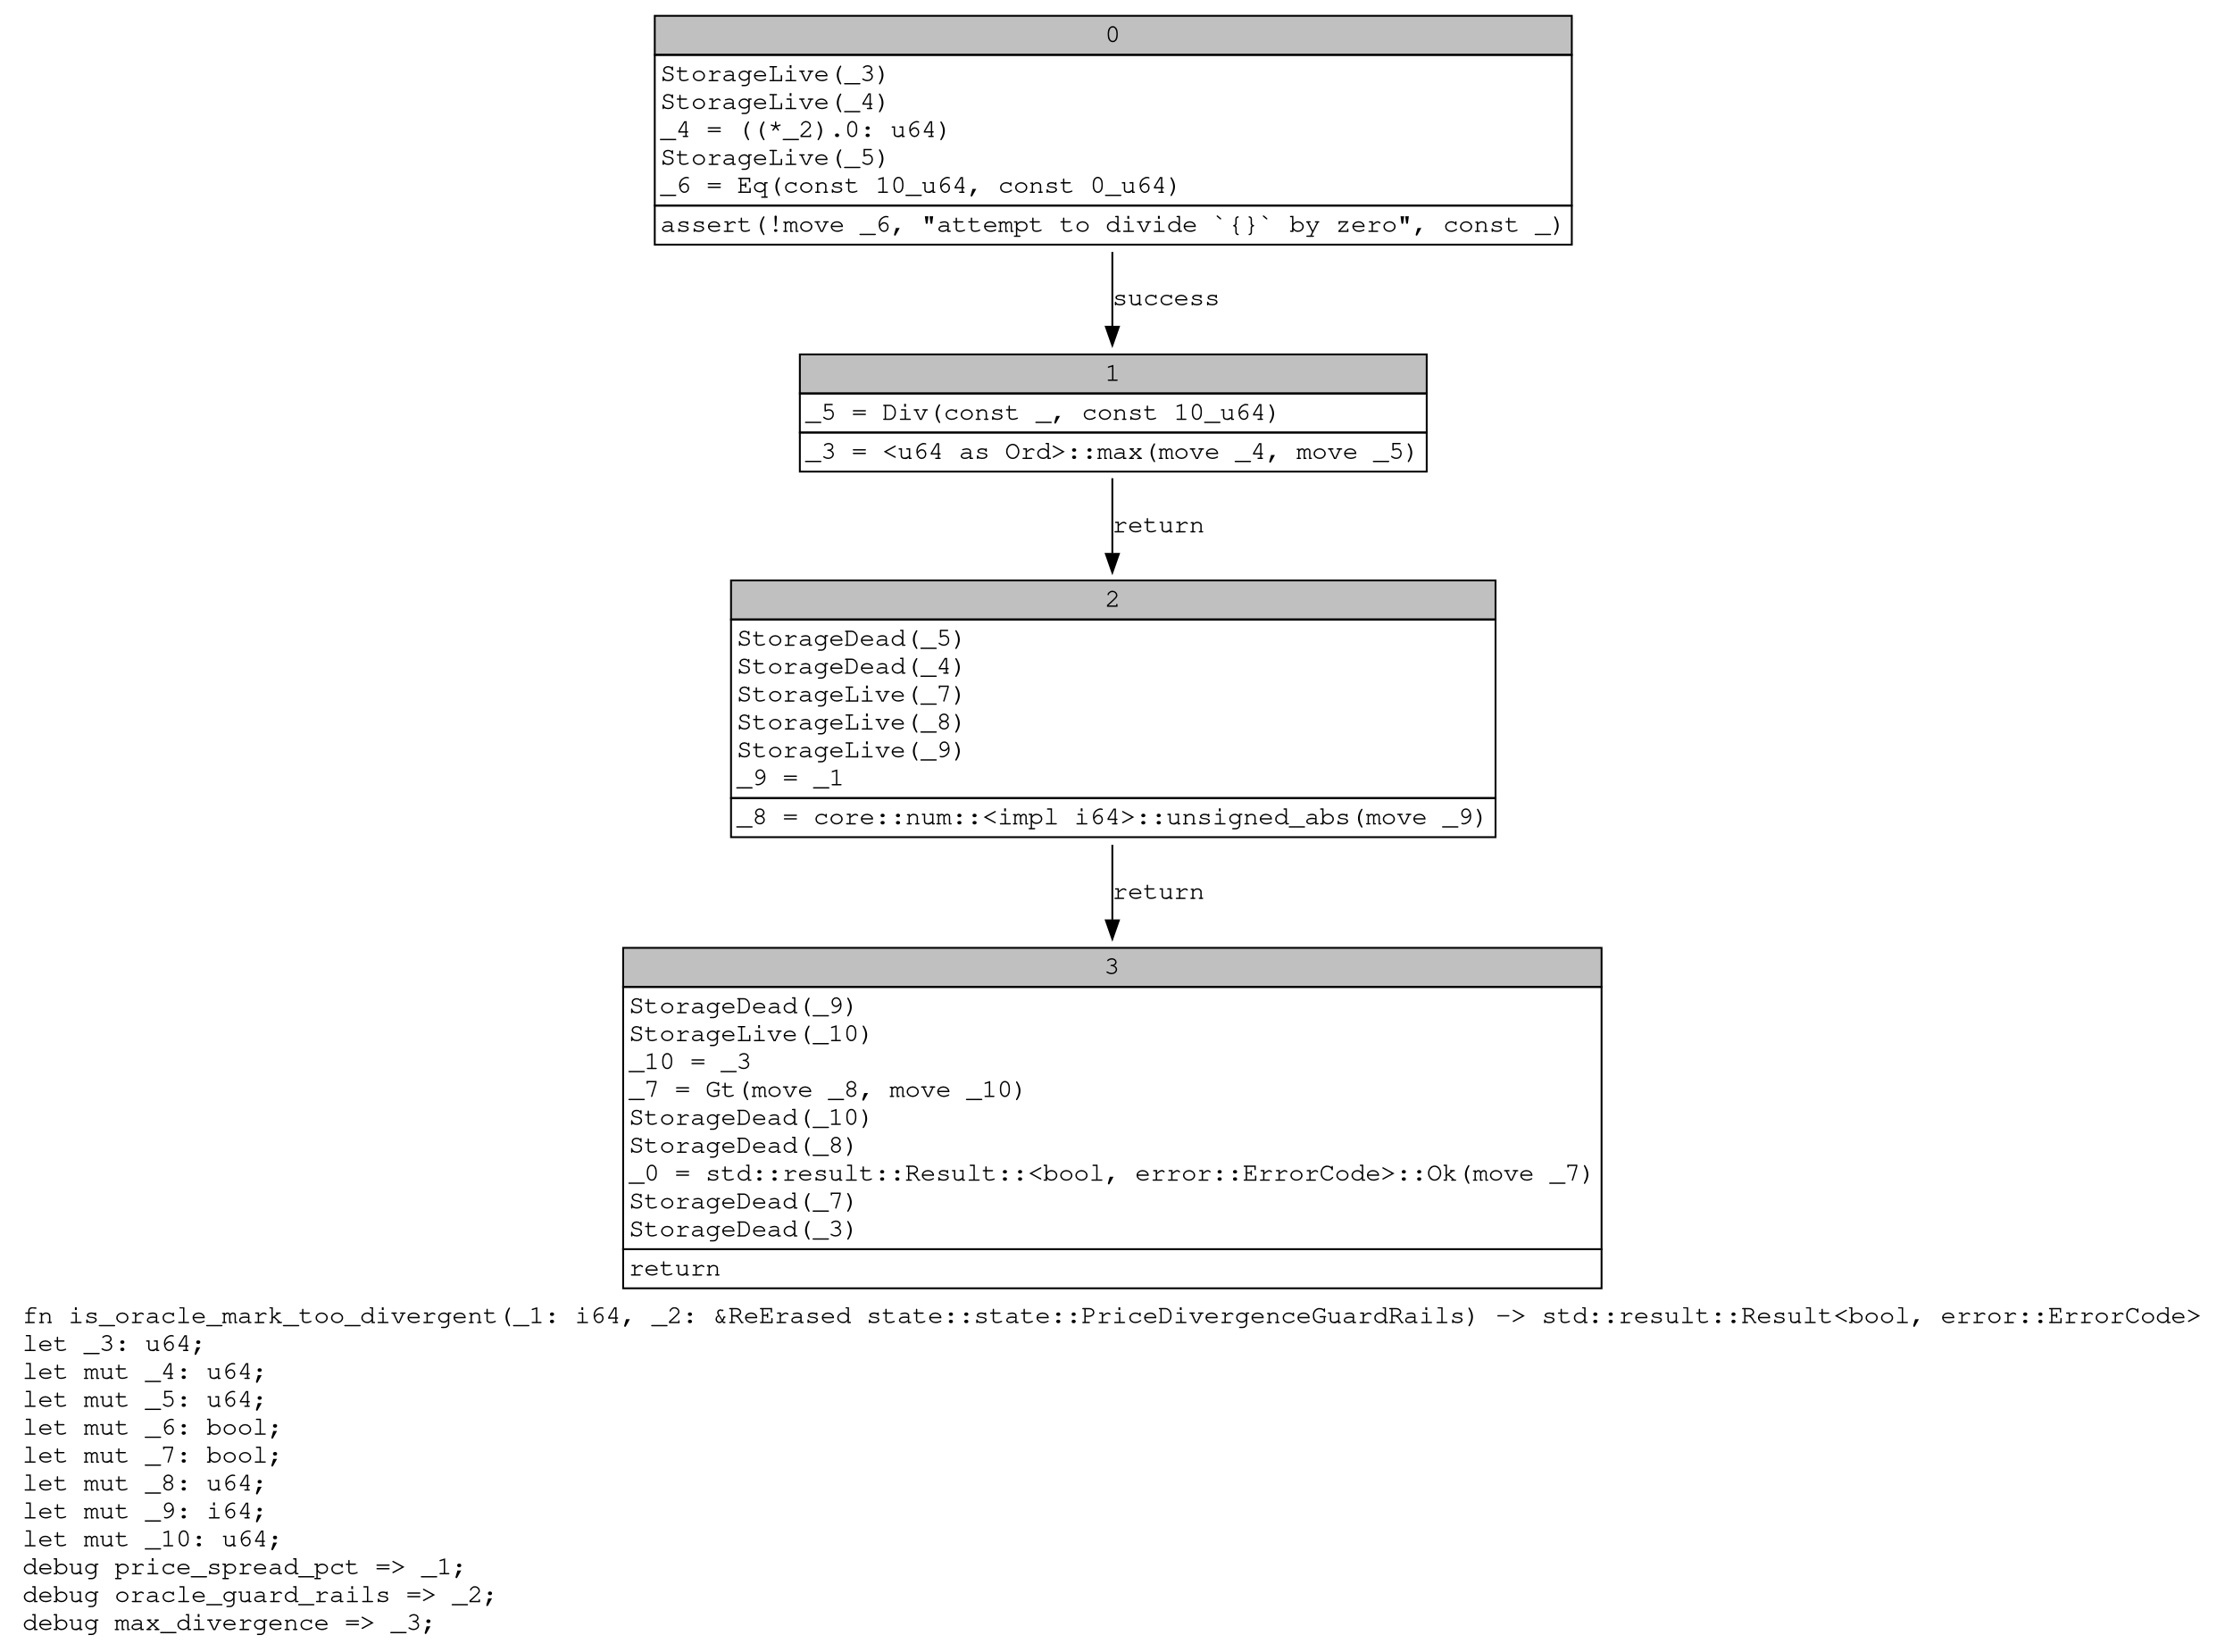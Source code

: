 digraph Mir_0_1813 {
    graph [fontname="Courier, monospace"];
    node [fontname="Courier, monospace"];
    edge [fontname="Courier, monospace"];
    label=<fn is_oracle_mark_too_divergent(_1: i64, _2: &amp;ReErased state::state::PriceDivergenceGuardRails) -&gt; std::result::Result&lt;bool, error::ErrorCode&gt;<br align="left"/>let _3: u64;<br align="left"/>let mut _4: u64;<br align="left"/>let mut _5: u64;<br align="left"/>let mut _6: bool;<br align="left"/>let mut _7: bool;<br align="left"/>let mut _8: u64;<br align="left"/>let mut _9: i64;<br align="left"/>let mut _10: u64;<br align="left"/>debug price_spread_pct =&gt; _1;<br align="left"/>debug oracle_guard_rails =&gt; _2;<br align="left"/>debug max_divergence =&gt; _3;<br align="left"/>>;
    bb0__0_1813 [shape="none", label=<<table border="0" cellborder="1" cellspacing="0"><tr><td bgcolor="gray" align="center" colspan="1">0</td></tr><tr><td align="left" balign="left">StorageLive(_3)<br/>StorageLive(_4)<br/>_4 = ((*_2).0: u64)<br/>StorageLive(_5)<br/>_6 = Eq(const 10_u64, const 0_u64)<br/></td></tr><tr><td align="left">assert(!move _6, &quot;attempt to divide `{}` by zero&quot;, const _)</td></tr></table>>];
    bb1__0_1813 [shape="none", label=<<table border="0" cellborder="1" cellspacing="0"><tr><td bgcolor="gray" align="center" colspan="1">1</td></tr><tr><td align="left" balign="left">_5 = Div(const _, const 10_u64)<br/></td></tr><tr><td align="left">_3 = &lt;u64 as Ord&gt;::max(move _4, move _5)</td></tr></table>>];
    bb2__0_1813 [shape="none", label=<<table border="0" cellborder="1" cellspacing="0"><tr><td bgcolor="gray" align="center" colspan="1">2</td></tr><tr><td align="left" balign="left">StorageDead(_5)<br/>StorageDead(_4)<br/>StorageLive(_7)<br/>StorageLive(_8)<br/>StorageLive(_9)<br/>_9 = _1<br/></td></tr><tr><td align="left">_8 = core::num::&lt;impl i64&gt;::unsigned_abs(move _9)</td></tr></table>>];
    bb3__0_1813 [shape="none", label=<<table border="0" cellborder="1" cellspacing="0"><tr><td bgcolor="gray" align="center" colspan="1">3</td></tr><tr><td align="left" balign="left">StorageDead(_9)<br/>StorageLive(_10)<br/>_10 = _3<br/>_7 = Gt(move _8, move _10)<br/>StorageDead(_10)<br/>StorageDead(_8)<br/>_0 = std::result::Result::&lt;bool, error::ErrorCode&gt;::Ok(move _7)<br/>StorageDead(_7)<br/>StorageDead(_3)<br/></td></tr><tr><td align="left">return</td></tr></table>>];
    bb0__0_1813 -> bb1__0_1813 [label="success"];
    bb1__0_1813 -> bb2__0_1813 [label="return"];
    bb2__0_1813 -> bb3__0_1813 [label="return"];
}
